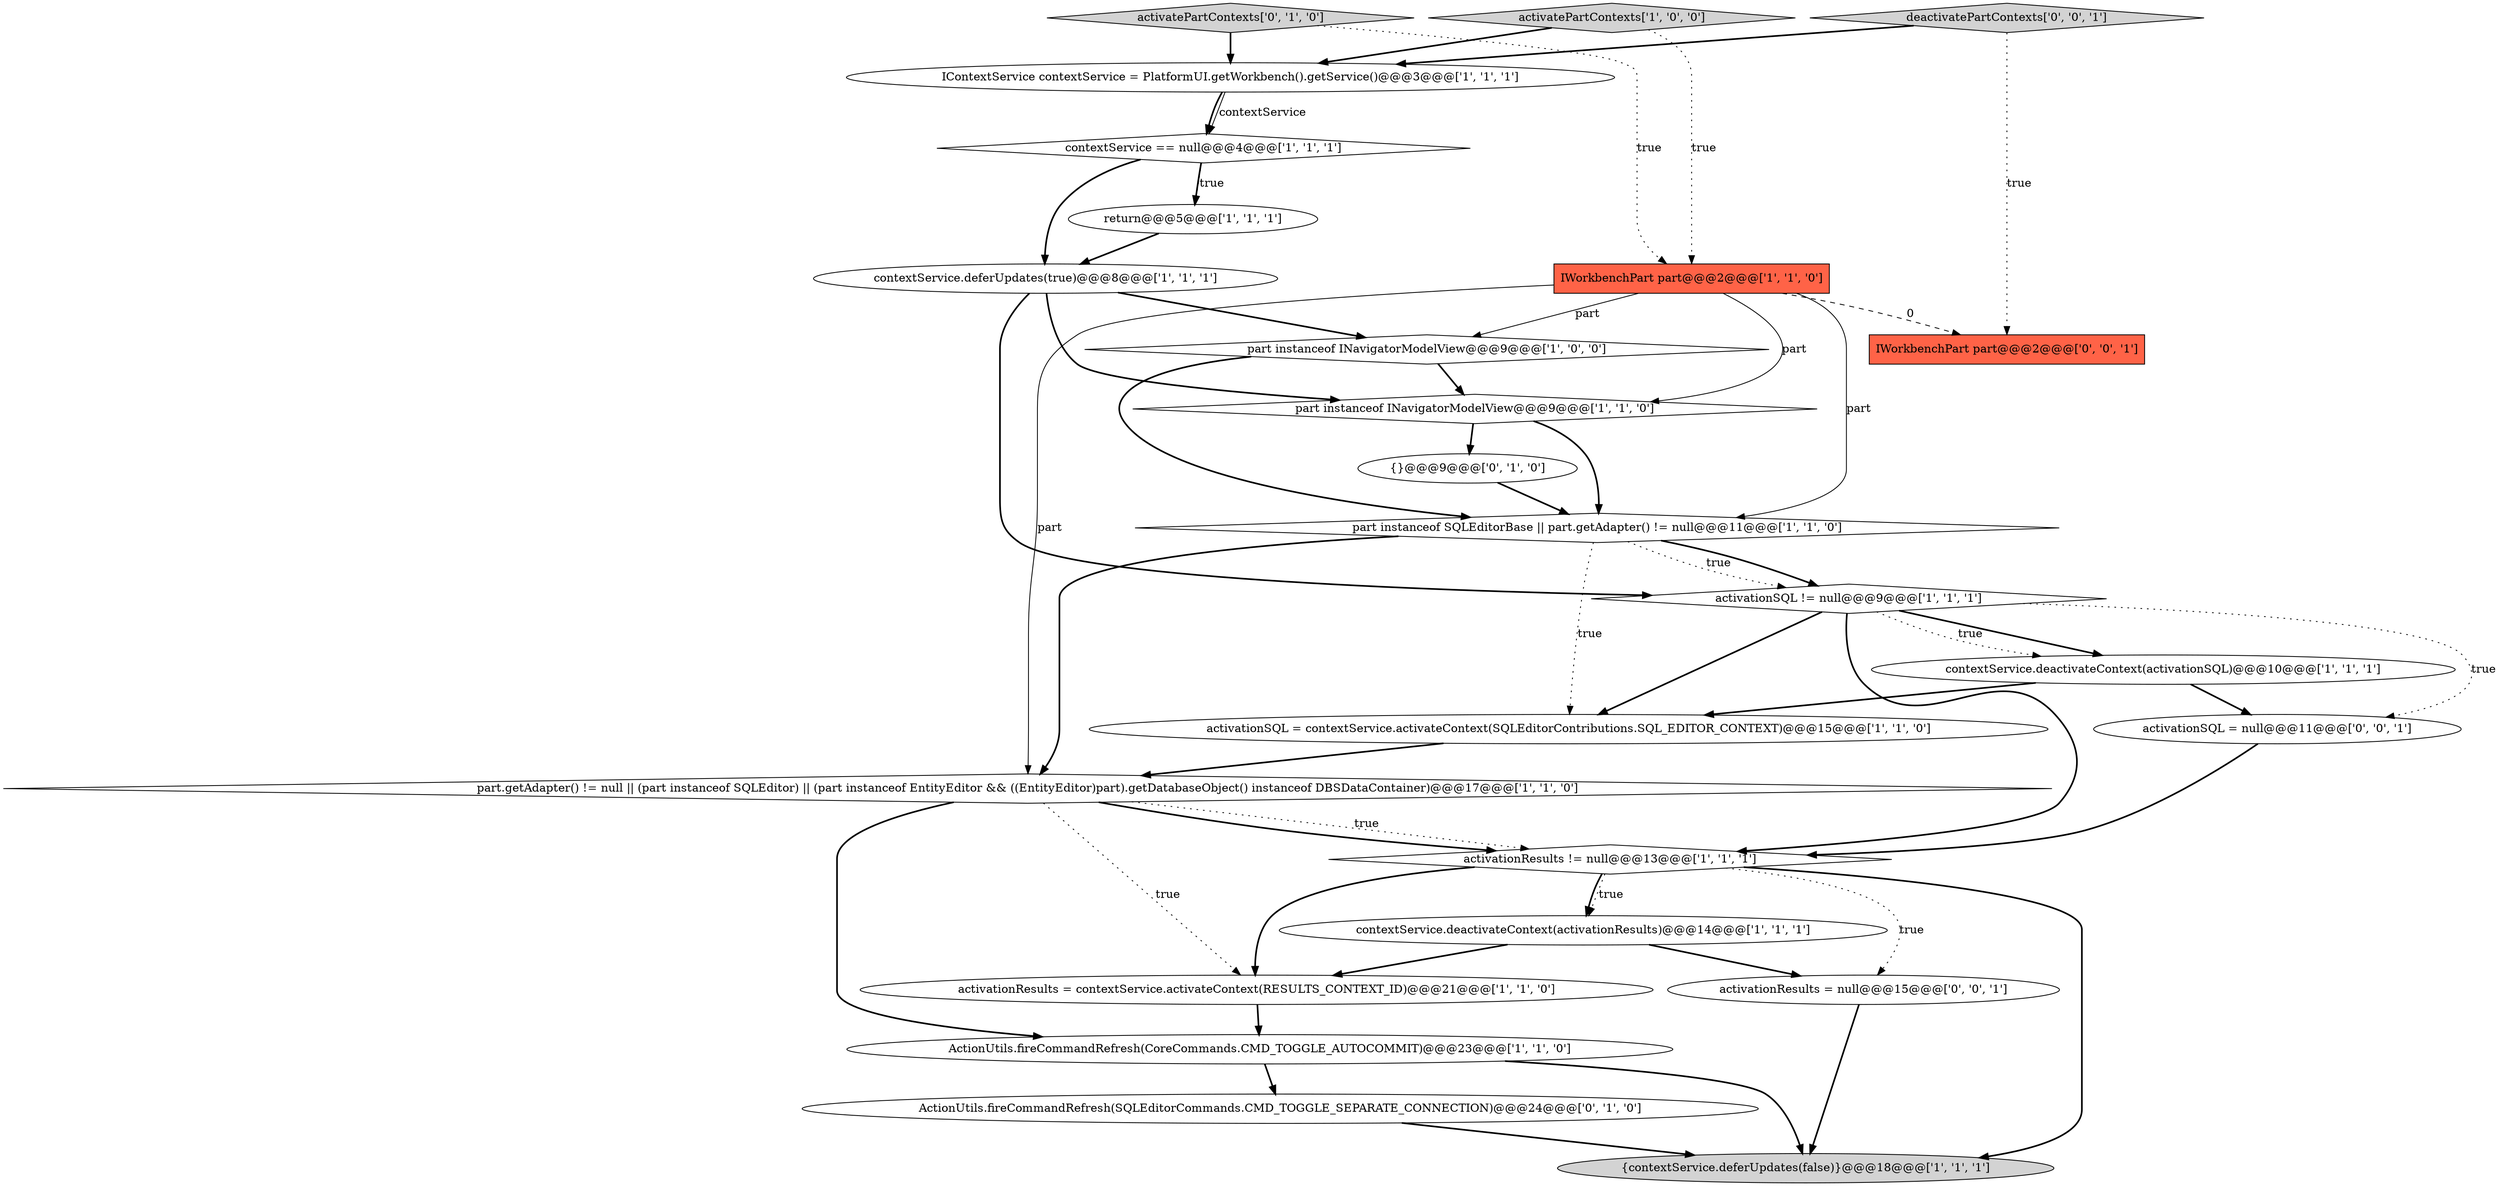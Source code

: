 digraph {
10 [style = filled, label = "part instanceof INavigatorModelView@@@9@@@['1', '0', '0']", fillcolor = white, shape = diamond image = "AAA0AAABBB1BBB"];
0 [style = filled, label = "contextService.deactivateContext(activationResults)@@@14@@@['1', '1', '1']", fillcolor = white, shape = ellipse image = "AAA0AAABBB1BBB"];
20 [style = filled, label = "activatePartContexts['0', '1', '0']", fillcolor = lightgray, shape = diamond image = "AAA0AAABBB2BBB"];
12 [style = filled, label = "part instanceof INavigatorModelView@@@9@@@['1', '1', '0']", fillcolor = white, shape = diamond image = "AAA0AAABBB1BBB"];
6 [style = filled, label = "contextService.deferUpdates(true)@@@8@@@['1', '1', '1']", fillcolor = white, shape = ellipse image = "AAA0AAABBB1BBB"];
22 [style = filled, label = "IWorkbenchPart part@@@2@@@['0', '0', '1']", fillcolor = tomato, shape = box image = "AAA0AAABBB3BBB"];
8 [style = filled, label = "part.getAdapter() != null || (part instanceof SQLEditor) || (part instanceof EntityEditor && ((EntityEditor)part).getDatabaseObject() instanceof DBSDataContainer)@@@17@@@['1', '1', '0']", fillcolor = white, shape = diamond image = "AAA0AAABBB1BBB"];
5 [style = filled, label = "contextService == null@@@4@@@['1', '1', '1']", fillcolor = white, shape = diamond image = "AAA0AAABBB1BBB"];
14 [style = filled, label = "activationSQL != null@@@9@@@['1', '1', '1']", fillcolor = white, shape = diamond image = "AAA0AAABBB1BBB"];
24 [style = filled, label = "deactivatePartContexts['0', '0', '1']", fillcolor = lightgray, shape = diamond image = "AAA0AAABBB3BBB"];
16 [style = filled, label = "ActionUtils.fireCommandRefresh(CoreCommands.CMD_TOGGLE_AUTOCOMMIT)@@@23@@@['1', '1', '0']", fillcolor = white, shape = ellipse image = "AAA0AAABBB1BBB"];
23 [style = filled, label = "activationResults = null@@@15@@@['0', '0', '1']", fillcolor = white, shape = ellipse image = "AAA0AAABBB3BBB"];
3 [style = filled, label = "activationResults = contextService.activateContext(RESULTS_CONTEXT_ID)@@@21@@@['1', '1', '0']", fillcolor = white, shape = ellipse image = "AAA0AAABBB1BBB"];
13 [style = filled, label = "activatePartContexts['1', '0', '0']", fillcolor = lightgray, shape = diamond image = "AAA0AAABBB1BBB"];
2 [style = filled, label = "activationSQL = contextService.activateContext(SQLEditorContributions.SQL_EDITOR_CONTEXT)@@@15@@@['1', '1', '0']", fillcolor = white, shape = ellipse image = "AAA0AAABBB1BBB"];
18 [style = filled, label = "{}@@@9@@@['0', '1', '0']", fillcolor = white, shape = ellipse image = "AAA0AAABBB2BBB"];
21 [style = filled, label = "activationSQL = null@@@11@@@['0', '0', '1']", fillcolor = white, shape = ellipse image = "AAA0AAABBB3BBB"];
9 [style = filled, label = "return@@@5@@@['1', '1', '1']", fillcolor = white, shape = ellipse image = "AAA0AAABBB1BBB"];
19 [style = filled, label = "ActionUtils.fireCommandRefresh(SQLEditorCommands.CMD_TOGGLE_SEPARATE_CONNECTION)@@@24@@@['0', '1', '0']", fillcolor = white, shape = ellipse image = "AAA1AAABBB2BBB"];
17 [style = filled, label = "{contextService.deferUpdates(false)}@@@18@@@['1', '1', '1']", fillcolor = lightgray, shape = ellipse image = "AAA0AAABBB1BBB"];
4 [style = filled, label = "part instanceof SQLEditorBase || part.getAdapter() != null@@@11@@@['1', '1', '0']", fillcolor = white, shape = diamond image = "AAA0AAABBB1BBB"];
7 [style = filled, label = "contextService.deactivateContext(activationSQL)@@@10@@@['1', '1', '1']", fillcolor = white, shape = ellipse image = "AAA0AAABBB1BBB"];
11 [style = filled, label = "IWorkbenchPart part@@@2@@@['1', '1', '0']", fillcolor = tomato, shape = box image = "AAA0AAABBB1BBB"];
1 [style = filled, label = "IContextService contextService = PlatformUI.getWorkbench().getService()@@@3@@@['1', '1', '1']", fillcolor = white, shape = ellipse image = "AAA0AAABBB1BBB"];
15 [style = filled, label = "activationResults != null@@@13@@@['1', '1', '1']", fillcolor = white, shape = diamond image = "AAA0AAABBB1BBB"];
8->16 [style = bold, label=""];
14->7 [style = bold, label=""];
11->12 [style = solid, label="part"];
21->15 [style = bold, label=""];
5->9 [style = dotted, label="true"];
16->19 [style = bold, label=""];
12->4 [style = bold, label=""];
11->4 [style = solid, label="part"];
15->17 [style = bold, label=""];
13->11 [style = dotted, label="true"];
4->8 [style = bold, label=""];
0->3 [style = bold, label=""];
14->7 [style = dotted, label="true"];
5->9 [style = bold, label=""];
7->21 [style = bold, label=""];
20->1 [style = bold, label=""];
11->22 [style = dashed, label="0"];
2->8 [style = bold, label=""];
9->6 [style = bold, label=""];
10->12 [style = bold, label=""];
6->10 [style = bold, label=""];
0->23 [style = bold, label=""];
24->1 [style = bold, label=""];
15->0 [style = dotted, label="true"];
24->22 [style = dotted, label="true"];
1->5 [style = solid, label="contextService"];
14->21 [style = dotted, label="true"];
15->0 [style = bold, label=""];
6->14 [style = bold, label=""];
8->15 [style = dotted, label="true"];
10->4 [style = bold, label=""];
19->17 [style = bold, label=""];
4->14 [style = dotted, label="true"];
12->18 [style = bold, label=""];
6->12 [style = bold, label=""];
15->3 [style = bold, label=""];
4->14 [style = bold, label=""];
14->2 [style = bold, label=""];
13->1 [style = bold, label=""];
16->17 [style = bold, label=""];
8->3 [style = dotted, label="true"];
3->16 [style = bold, label=""];
23->17 [style = bold, label=""];
11->10 [style = solid, label="part"];
14->15 [style = bold, label=""];
11->8 [style = solid, label="part"];
15->23 [style = dotted, label="true"];
8->15 [style = bold, label=""];
5->6 [style = bold, label=""];
18->4 [style = bold, label=""];
20->11 [style = dotted, label="true"];
4->2 [style = dotted, label="true"];
1->5 [style = bold, label=""];
7->2 [style = bold, label=""];
}
